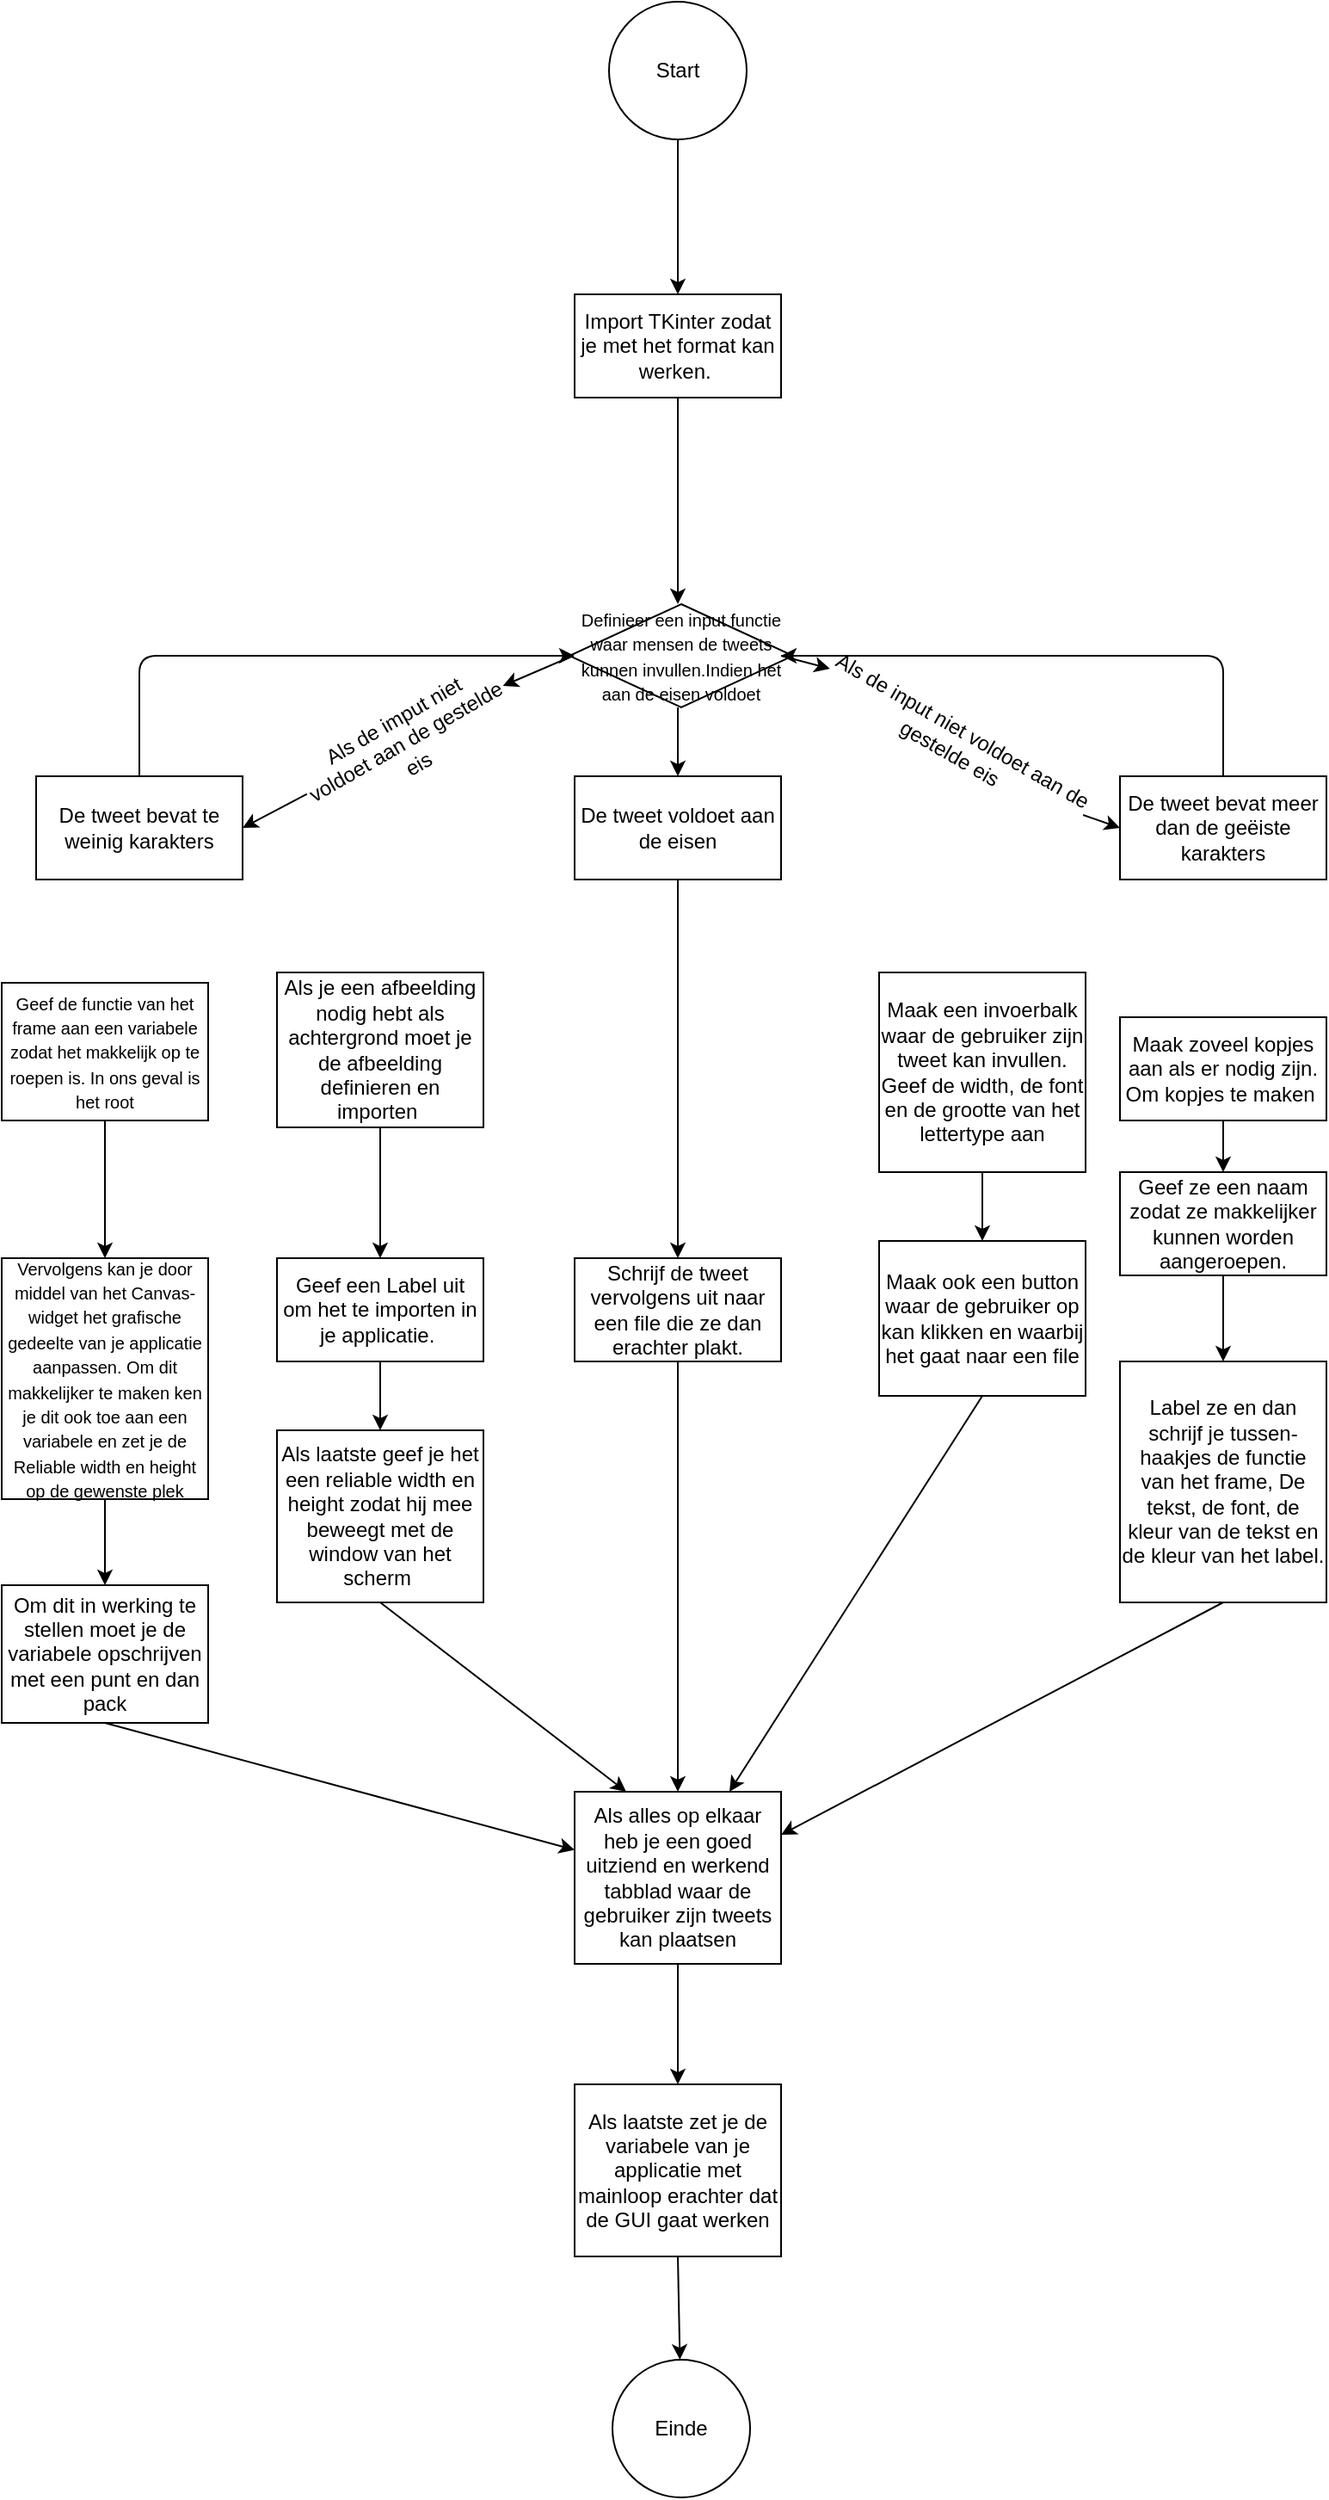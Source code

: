 <mxfile type="github" version="12.1.9" pages="1">
  <diagram id="Htczt1RavAQ6boFkdHNt" name="Page-1">
    <mxGraphModel grid="1" shadow="0" math="0" pageHeight="1169" pageWidth="827" pageScale="1" page="1" fold="1" arrows="1" connect="1" tooltips="1" guides="1" gridSize="10" dy="1626" dx="3072">
      <root>
        <mxCell id="0"/>
        <mxCell id="1" parent="0"/>
        <mxCell id="Df3EplEFWCHqkdpquF4p-38" style="rhombus;whiteSpace=wrap;html=1;" value="&lt;font style=&quot;text-align: center ; color: rgb(0 , 0 , 0) ; text-transform: none ; text-indent: 0px ; letter-spacing: normal ; font-family: &amp;#34;helvetica&amp;#34; ; font-size: 10px ; font-style: normal ; font-variant: normal ; font-weight: 400 ; text-decoration: none ; word-spacing: 0px ; white-space: normal&quot;&gt;&lt;font style=&quot;font-size: 10px&quot;&gt;&lt;font style=&quot;font-size: 10px&quot;&gt;Definieer een input functie waar mensen de tweets kunnen invullen.Indien het aan de eisen voldoe&lt;/font&gt;t&lt;/font&gt;&lt;/font&gt;" parent="1" vertex="1">
          <mxGeometry width="130" as="geometry" height="60" x="350" y="370"/>
        </mxCell>
        <mxCell id="Df3EplEFWCHqkdpquF4p-1" style="ellipse;whiteSpace=wrap;html=1;aspect=fixed;" value="Start&lt;br&gt;" parent="1" vertex="1">
          <mxGeometry width="80" as="geometry" height="80" x="373" y="20"/>
        </mxCell>
        <mxCell id="Df3EplEFWCHqkdpquF4p-2" style="endArrow=classic;html=1;exitX=0.5;exitY=1;exitDx=0;exitDy=0;" value="" parent="1" source="Df3EplEFWCHqkdpquF4p-1" edge="1">
          <mxGeometry width="50" as="geometry" height="50" relative="1">
            <mxPoint as="sourcePoint" x="370" y="170"/>
            <mxPoint as="targetPoint" x="413" y="190"/>
          </mxGeometry>
        </mxCell>
        <mxCell id="Df3EplEFWCHqkdpquF4p-3" style="rounded=0;whiteSpace=wrap;html=1;" value="Import TKinter zodat je met het format kan werken.&amp;nbsp;" parent="1" vertex="1">
          <mxGeometry width="120" as="geometry" height="60" x="353" y="190"/>
        </mxCell>
        <mxCell id="Df3EplEFWCHqkdpquF4p-4" style="endArrow=classic;html=1;exitX=0.5;exitY=1;exitDx=0;exitDy=0;entryX=0.5;entryY=0;entryDx=0;entryDy=0;" value="" parent="1" source="Df3EplEFWCHqkdpquF4p-3" edge="1">
          <mxGeometry width="50" as="geometry" height="50" relative="1">
            <mxPoint as="sourcePoint" x="350" y="320"/>
            <mxPoint as="targetPoint" x="413" y="370"/>
          </mxGeometry>
        </mxCell>
        <mxCell id="Df3EplEFWCHqkdpquF4p-7" style="rounded=0;whiteSpace=wrap;html=1;" value="De tweet bevat te weinig karakters" parent="1" vertex="1">
          <mxGeometry width="120" as="geometry" height="60" x="40" y="470"/>
        </mxCell>
        <mxCell id="Df3EplEFWCHqkdpquF4p-8" style="rounded=0;whiteSpace=wrap;html=1;" value="De tweet voldoet aan de eisen" parent="1" vertex="1">
          <mxGeometry width="120" as="geometry" height="60" x="353" y="470"/>
        </mxCell>
        <mxCell id="Df3EplEFWCHqkdpquF4p-9" style="rounded=0;whiteSpace=wrap;html=1;" value="De tweet bevat meer dan de geëiste karakters" parent="1" vertex="1">
          <mxGeometry width="120" as="geometry" height="60" x="670" y="470"/>
        </mxCell>
        <mxCell id="Df3EplEFWCHqkdpquF4p-10" style="endArrow=classic;html=1;entryX=0;entryY=0.5;entryDx=0;entryDy=0;exitX=0.5;exitY=0;exitDx=0;exitDy=0;" value="" parent="1" source="Df3EplEFWCHqkdpquF4p-7" edge="1">
          <mxGeometry width="50" as="geometry" height="50" relative="1">
            <mxPoint as="sourcePoint" x="40" y="600"/>
            <mxPoint as="targetPoint" x="353" y="400"/>
            <Array as="points">
              <mxPoint x="100" y="400"/>
            </Array>
          </mxGeometry>
        </mxCell>
        <mxCell id="Df3EplEFWCHqkdpquF4p-11" style="endArrow=classic;html=1;exitX=0.5;exitY=1;exitDx=0;exitDy=0;entryX=0.5;entryY=0;entryDx=0;entryDy=0;" target="Df3EplEFWCHqkdpquF4p-8" value="" parent="1" edge="1">
          <mxGeometry width="50" as="geometry" height="50" relative="1">
            <mxPoint as="sourcePoint" x="413" y="430"/>
            <mxPoint as="targetPoint" x="80" y="630"/>
          </mxGeometry>
        </mxCell>
        <mxCell id="Df3EplEFWCHqkdpquF4p-12" style="endArrow=classic;html=1;exitX=0.5;exitY=0;exitDx=0;exitDy=0;entryX=1;entryY=0.5;entryDx=0;entryDy=0;" value="" parent="1" source="Df3EplEFWCHqkdpquF4p-9" edge="1">
          <mxGeometry width="50" as="geometry" height="50" relative="1">
            <mxPoint as="sourcePoint" x="600" y="420"/>
            <mxPoint as="targetPoint" x="473" y="400"/>
            <Array as="points">
              <mxPoint x="730" y="400"/>
            </Array>
          </mxGeometry>
        </mxCell>
        <mxCell id="Df3EplEFWCHqkdpquF4p-13" style="endArrow=classic;html=1;entryX=1;entryY=0.5;entryDx=0;entryDy=0;" target="Df3EplEFWCHqkdpquF4p-7" value="" parent="1" source="Df3EplEFWCHqkdpquF4p-21" edge="1">
          <mxGeometry width="50" as="geometry" height="50" relative="1">
            <mxPoint as="sourcePoint" x="352" y="400"/>
            <mxPoint as="targetPoint" x="90" y="550"/>
          </mxGeometry>
        </mxCell>
        <mxCell id="Df3EplEFWCHqkdpquF4p-14" style="endArrow=classic;html=1;exitX=1;exitY=0.5;exitDx=0;exitDy=0;entryX=0;entryY=0.5;entryDx=0;entryDy=0;" target="Df3EplEFWCHqkdpquF4p-9" value="" parent="1" source="Df3EplEFWCHqkdpquF4p-24" edge="1">
          <mxGeometry width="50" as="geometry" height="50" relative="1">
            <mxPoint as="sourcePoint" x="40" y="600"/>
            <mxPoint as="targetPoint" x="90" y="550"/>
          </mxGeometry>
        </mxCell>
        <mxCell id="Df3EplEFWCHqkdpquF4p-15" style="rounded=0;whiteSpace=wrap;html=1;" value="Schrijf de tweet vervolgens uit naar een file die ze dan erachter plakt." parent="1" vertex="1">
          <mxGeometry width="120" as="geometry" height="60" x="353" y="750"/>
        </mxCell>
        <mxCell id="Df3EplEFWCHqkdpquF4p-16" style="endArrow=classic;html=1;exitX=0.5;exitY=1;exitDx=0;exitDy=0;" target="Df3EplEFWCHqkdpquF4p-15" value="" parent="1" source="Df3EplEFWCHqkdpquF4p-8" edge="1">
          <mxGeometry width="50" as="geometry" height="50" relative="1">
            <mxPoint as="sourcePoint" x="40" y="740"/>
            <mxPoint as="targetPoint" x="90" y="690"/>
          </mxGeometry>
        </mxCell>
        <mxCell id="Df3EplEFWCHqkdpquF4p-17" style="rounded=0;whiteSpace=wrap;html=1;" value="&lt;font style=&quot;font-size: 10px&quot;&gt;Geef de functie van het frame aan een variabele zodat het makkelijk op te roepen is. In ons geval is het root&lt;/font&gt;" parent="1" vertex="1">
          <mxGeometry width="120" as="geometry" height="80" x="20" y="590"/>
        </mxCell>
        <mxCell id="Df3EplEFWCHqkdpquF4p-18" style="rounded=0;whiteSpace=wrap;html=1;" value="&lt;font style=&quot;font-size: 10px&quot;&gt;Vervolgens kan je door middel van het Canvas-widget het grafische gedeelte van je applicatie aanpassen. Om dit makkelijker te maken ken je dit ook toe aan een variabele en zet je de Reliable width en height op de gewenste plek&lt;/font&gt;" parent="1" vertex="1">
          <mxGeometry width="120" as="geometry" height="140" x="20" y="750"/>
        </mxCell>
        <mxCell id="Df3EplEFWCHqkdpquF4p-19" style="endArrow=classic;html=1;exitX=0.5;exitY=1;exitDx=0;exitDy=0;entryX=0.5;entryY=0;entryDx=0;entryDy=0;" target="Df3EplEFWCHqkdpquF4p-18" value="" parent="1" source="Df3EplEFWCHqkdpquF4p-17" edge="1">
          <mxGeometry width="50" as="geometry" height="50" relative="1">
            <mxPoint as="sourcePoint" x="20" y="960"/>
            <mxPoint as="targetPoint" x="70" y="910"/>
          </mxGeometry>
        </mxCell>
        <mxCell id="Df3EplEFWCHqkdpquF4p-20" style="rounded=0;whiteSpace=wrap;html=1;" value="Om dit in werking te stellen moet je de variabele opschrijven met een punt en dan pack" parent="1" vertex="1">
          <mxGeometry width="120" as="geometry" height="80" x="20" y="940"/>
        </mxCell>
        <mxCell id="Df3EplEFWCHqkdpquF4p-21" style="text;html=1;strokeColor=none;fillColor=none;align=center;verticalAlign=middle;whiteSpace=wrap;rounded=0;rotation=-30;" value="Als de imput niet voldoet aan de gestelde eis" parent="1" vertex="1">
          <mxGeometry width="130" as="geometry" height="20" x="190" y="440"/>
        </mxCell>
        <mxCell id="Df3EplEFWCHqkdpquF4p-22" style="endArrow=classic;html=1;entryX=1;entryY=0.5;entryDx=0;entryDy=0;" target="Df3EplEFWCHqkdpquF4p-21" value="" parent="1" edge="1">
          <mxGeometry width="50" as="geometry" height="50" relative="1">
            <mxPoint as="sourcePoint" x="352" y="400"/>
            <mxPoint as="targetPoint" x="160" y="500"/>
          </mxGeometry>
        </mxCell>
        <mxCell id="Df3EplEFWCHqkdpquF4p-24" style="text;html=1;strokeColor=none;fillColor=none;align=center;verticalAlign=middle;whiteSpace=wrap;rounded=0;rotation=30;" value="Als de input niet voldoet aan de gestelde eis" parent="1" vertex="1">
          <mxGeometry width="170" as="geometry" height="20" x="490" y="440"/>
        </mxCell>
        <mxCell id="Df3EplEFWCHqkdpquF4p-25" style="endArrow=classic;html=1;exitX=1;exitY=0.5;exitDx=0;exitDy=0;entryX=0;entryY=0.5;entryDx=0;entryDy=0;" target="Df3EplEFWCHqkdpquF4p-24" value="" parent="1" edge="1">
          <mxGeometry width="50" as="geometry" height="50" relative="1">
            <mxPoint as="sourcePoint" x="473" y="400"/>
            <mxPoint as="targetPoint" x="670" y="500"/>
          </mxGeometry>
        </mxCell>
        <mxCell id="Df3EplEFWCHqkdpquF4p-26" style="endArrow=classic;html=1;exitX=0.5;exitY=1;exitDx=0;exitDy=0;entryX=0.5;entryY=0;entryDx=0;entryDy=0;" target="Df3EplEFWCHqkdpquF4p-20" value="" parent="1" source="Df3EplEFWCHqkdpquF4p-18" edge="1">
          <mxGeometry width="50" as="geometry" height="50" relative="1">
            <mxPoint as="sourcePoint" x="20" y="1090"/>
            <mxPoint as="targetPoint" x="70" y="1040"/>
          </mxGeometry>
        </mxCell>
        <mxCell id="Df3EplEFWCHqkdpquF4p-27" style="rounded=0;whiteSpace=wrap;html=1;" value="Maak zoveel kopjes aan als er nodig zijn. Om kopjes te maken&amp;nbsp;" parent="1" vertex="1">
          <mxGeometry width="120" as="geometry" height="60" x="670" y="610"/>
        </mxCell>
        <mxCell id="Df3EplEFWCHqkdpquF4p-28" style="rounded=0;whiteSpace=wrap;html=1;" value="Als je een afbeelding nodig hebt als achtergrond moet je de afbeelding definieren en importen&amp;nbsp;" parent="1" vertex="1">
          <mxGeometry width="120" as="geometry" height="90" x="180" y="584"/>
        </mxCell>
        <mxCell id="Df3EplEFWCHqkdpquF4p-29" style="endArrow=classic;html=1;exitX=0.5;exitY=1;exitDx=0;exitDy=0;" value="" parent="1" source="Df3EplEFWCHqkdpquF4p-28" edge="1">
          <mxGeometry width="50" as="geometry" height="50" relative="1">
            <mxPoint as="sourcePoint" x="20" y="1090"/>
            <mxPoint as="targetPoint" x="240" y="750"/>
          </mxGeometry>
        </mxCell>
        <mxCell id="Df3EplEFWCHqkdpquF4p-30" style="rounded=0;whiteSpace=wrap;html=1;" value="Geef een Label uit om het te importen in je applicatie.&amp;nbsp;" parent="1" vertex="1">
          <mxGeometry width="120" as="geometry" height="60" x="180" y="750"/>
        </mxCell>
        <mxCell id="Df3EplEFWCHqkdpquF4p-31" style="endArrow=classic;html=1;exitX=0.5;exitY=1;exitDx=0;exitDy=0;" target="Df3EplEFWCHqkdpquF4p-32" value="" parent="1" source="Df3EplEFWCHqkdpquF4p-30" edge="1">
          <mxGeometry width="50" as="geometry" height="50" relative="1">
            <mxPoint as="sourcePoint" x="20" y="1090"/>
            <mxPoint as="targetPoint" x="240" y="880"/>
          </mxGeometry>
        </mxCell>
        <mxCell id="Df3EplEFWCHqkdpquF4p-32" style="rounded=0;whiteSpace=wrap;html=1;" value="Als laatste geef je het een reliable width en height zodat hij mee beweegt met de window van het scherm&amp;nbsp;" parent="1" vertex="1">
          <mxGeometry width="120" as="geometry" height="100" x="180" y="850"/>
        </mxCell>
        <mxCell id="Df3EplEFWCHqkdpquF4p-33" style="endArrow=classic;html=1;exitX=0.5;exitY=1;exitDx=0;exitDy=0;" target="Df3EplEFWCHqkdpquF4p-34" value="" parent="1" source="Df3EplEFWCHqkdpquF4p-27" edge="1">
          <mxGeometry width="50" as="geometry" height="50" relative="1">
            <mxPoint as="sourcePoint" x="20" y="1090"/>
            <mxPoint as="targetPoint" x="730" y="730"/>
          </mxGeometry>
        </mxCell>
        <mxCell id="Df3EplEFWCHqkdpquF4p-34" style="rounded=0;whiteSpace=wrap;html=1;" value="Geef ze een naam zodat ze makkelijker kunnen worden aangeroepen." parent="1" vertex="1">
          <mxGeometry width="120" as="geometry" height="60" x="670" y="700"/>
        </mxCell>
        <mxCell id="Df3EplEFWCHqkdpquF4p-35" style="endArrow=classic;html=1;exitX=0.5;exitY=1;exitDx=0;exitDy=0;entryX=0.5;entryY=0;entryDx=0;entryDy=0;" target="Df3EplEFWCHqkdpquF4p-36" value="" parent="1" source="Df3EplEFWCHqkdpquF4p-34" edge="1">
          <mxGeometry width="50" as="geometry" height="50" relative="1">
            <mxPoint as="sourcePoint" x="20" y="1090"/>
            <mxPoint as="targetPoint" x="730" y="810"/>
          </mxGeometry>
        </mxCell>
        <mxCell id="Df3EplEFWCHqkdpquF4p-36" style="rounded=0;whiteSpace=wrap;html=1;" value="Label ze en dan schrijf je tussen-haakjes de functie van het frame, De tekst, de font, de kleur van de tekst en de kleur van het label." parent="1" vertex="1">
          <mxGeometry width="120" as="geometry" height="140" x="670" y="810"/>
        </mxCell>
        <mxCell id="Df3EplEFWCHqkdpquF4p-40" style="rounded=0;whiteSpace=wrap;html=1;" value="Maak een invoerbalk waar de gebruiker zijn tweet kan invullen. Geef de width, de font en de grootte van het lettertype aan" parent="1" vertex="1">
          <mxGeometry width="120" as="geometry" height="116" x="530" y="584"/>
        </mxCell>
        <mxCell id="Df3EplEFWCHqkdpquF4p-41" style="rounded=0;whiteSpace=wrap;html=1;" value="Maak ook een button waar de gebruiker op kan klikken en waarbij het gaat naar een file" parent="1" vertex="1">
          <mxGeometry width="120" as="geometry" height="90" x="530" y="740"/>
        </mxCell>
        <mxCell id="Df3EplEFWCHqkdpquF4p-42" style="endArrow=classic;html=1;exitX=0.5;exitY=1;exitDx=0;exitDy=0;entryX=0.5;entryY=0;entryDx=0;entryDy=0;" target="Df3EplEFWCHqkdpquF4p-41" value="" parent="1" source="Df3EplEFWCHqkdpquF4p-40" edge="1">
          <mxGeometry width="50" as="geometry" height="50" relative="1">
            <mxPoint as="sourcePoint" x="20" y="1090"/>
            <mxPoint as="targetPoint" x="70" y="1040"/>
          </mxGeometry>
        </mxCell>
        <mxCell id="Df3EplEFWCHqkdpquF4p-43" style="endArrow=classic;html=1;exitX=0.5;exitY=1;exitDx=0;exitDy=0;" target="Df3EplEFWCHqkdpquF4p-47" value="" parent="1" source="Df3EplEFWCHqkdpquF4p-20" edge="1">
          <mxGeometry width="50" as="geometry" height="50" relative="1">
            <mxPoint as="sourcePoint" x="20" y="1090"/>
            <mxPoint as="targetPoint" x="290" y="1120"/>
          </mxGeometry>
        </mxCell>
        <mxCell id="Df3EplEFWCHqkdpquF4p-44" style="endArrow=classic;html=1;exitX=0.5;exitY=1;exitDx=0;exitDy=0;entryX=0.25;entryY=0;entryDx=0;entryDy=0;" target="Df3EplEFWCHqkdpquF4p-47" value="" parent="1" source="Df3EplEFWCHqkdpquF4p-32" edge="1">
          <mxGeometry width="50" as="geometry" height="50" relative="1">
            <mxPoint as="sourcePoint" x="10" y="1170"/>
            <mxPoint as="targetPoint" x="60" y="1120"/>
          </mxGeometry>
        </mxCell>
        <mxCell id="Df3EplEFWCHqkdpquF4p-45" style="endArrow=classic;html=1;exitX=0.5;exitY=1;exitDx=0;exitDy=0;entryX=0.75;entryY=0;entryDx=0;entryDy=0;" target="Df3EplEFWCHqkdpquF4p-47" value="" parent="1" source="Df3EplEFWCHqkdpquF4p-41" edge="1">
          <mxGeometry width="50" as="geometry" height="50" relative="1">
            <mxPoint as="sourcePoint" x="10" y="1250"/>
            <mxPoint as="targetPoint" x="60" y="1200"/>
          </mxGeometry>
        </mxCell>
        <mxCell id="Df3EplEFWCHqkdpquF4p-46" style="endArrow=classic;html=1;exitX=0.5;exitY=1;exitDx=0;exitDy=0;entryX=1;entryY=0.25;entryDx=0;entryDy=0;" target="Df3EplEFWCHqkdpquF4p-47" value="" parent="1" source="Df3EplEFWCHqkdpquF4p-36" edge="1">
          <mxGeometry width="50" as="geometry" height="50" relative="1">
            <mxPoint as="sourcePoint" x="10" y="1330"/>
            <mxPoint as="targetPoint" x="60" y="1280"/>
          </mxGeometry>
        </mxCell>
        <mxCell id="Df3EplEFWCHqkdpquF4p-47" style="rounded=0;whiteSpace=wrap;html=1;" value="Als alles op elkaar heb je een goed uitziend en werkend tabblad waar de gebruiker zijn tweets kan plaatsen" parent="1" vertex="1">
          <mxGeometry width="120" as="geometry" height="100" x="353" y="1060"/>
        </mxCell>
        <mxCell id="474f1slIvcfBxBlu9twm-1" style="endArrow=classic;html=1;exitX=0.5;exitY=1;exitDx=0;exitDy=0;" target="474f1slIvcfBxBlu9twm-2" value="" parent="1" source="474f1slIvcfBxBlu9twm-3" edge="1">
          <mxGeometry width="50" as="geometry" height="50" relative="1">
            <mxPoint as="sourcePoint" x="20" y="1230"/>
            <mxPoint as="targetPoint" x="413" y="1230"/>
          </mxGeometry>
        </mxCell>
        <mxCell id="474f1slIvcfBxBlu9twm-2" style="ellipse;whiteSpace=wrap;html=1;aspect=fixed;" value="Einde" parent="1" vertex="1">
          <mxGeometry width="80" as="geometry" height="80" x="375" y="1390"/>
        </mxCell>
        <mxCell id="474f1slIvcfBxBlu9twm-3" style="rounded=0;whiteSpace=wrap;html=1;" value="Als laatste zet je de variabele van je applicatie met mainloop erachter dat de GUI gaat werken" parent="1" vertex="1">
          <mxGeometry width="120" as="geometry" height="100" x="353" y="1230"/>
        </mxCell>
        <mxCell id="474f1slIvcfBxBlu9twm-4" style="endArrow=classic;html=1;exitX=0.5;exitY=1;exitDx=0;exitDy=0;" target="474f1slIvcfBxBlu9twm-3" value="" parent="1" source="Df3EplEFWCHqkdpquF4p-47" edge="1">
          <mxGeometry width="50" as="geometry" height="50" relative="1">
            <mxPoint as="sourcePoint" x="413" y="1160"/>
            <mxPoint as="targetPoint" x="414.704" y="1390.001"/>
          </mxGeometry>
        </mxCell>
        <mxCell id="474f1slIvcfBxBlu9twm-5" style="endArrow=classic;html=1;exitX=0.5;exitY=1;exitDx=0;exitDy=0;entryX=0.5;entryY=0;entryDx=0;entryDy=0;" target="Df3EplEFWCHqkdpquF4p-47" value="" parent="1" source="Df3EplEFWCHqkdpquF4p-15" edge="1">
          <mxGeometry width="50" as="geometry" height="50" relative="1">
            <mxPoint as="sourcePoint" x="420" y="920"/>
            <mxPoint as="targetPoint" x="70" y="1490"/>
          </mxGeometry>
        </mxCell>
      </root>
    </mxGraphModel>
  </diagram>
</mxfile>
